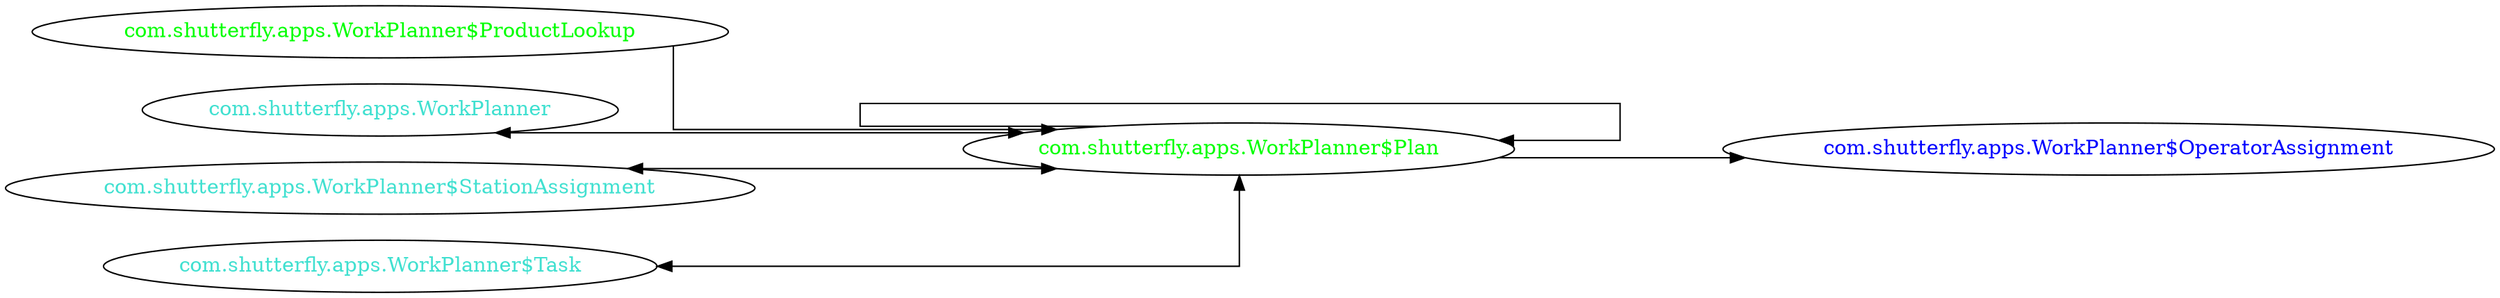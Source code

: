 digraph dependencyGraph {
 concentrate=true;
 ranksep="2.0";
 rankdir="LR"; 
 splines="ortho";
"com.shutterfly.apps.WorkPlanner$Plan" [fontcolor="red"];
"com.shutterfly.apps.WorkPlanner$OperatorAssignment" [ fontcolor="blue" ];
"com.shutterfly.apps.WorkPlanner$Plan"->"com.shutterfly.apps.WorkPlanner$OperatorAssignment";
"com.shutterfly.apps.WorkPlanner$Plan" [ fontcolor="green" ];
"com.shutterfly.apps.WorkPlanner$Plan"->"com.shutterfly.apps.WorkPlanner$Plan";
"com.shutterfly.apps.WorkPlanner$ProductLookup" [ fontcolor="green" ];
"com.shutterfly.apps.WorkPlanner$ProductLookup"->"com.shutterfly.apps.WorkPlanner$Plan";
"com.shutterfly.apps.WorkPlanner" [ fontcolor="turquoise" ];
"com.shutterfly.apps.WorkPlanner"->"com.shutterfly.apps.WorkPlanner$Plan" [dir=both];
"com.shutterfly.apps.WorkPlanner$StationAssignment" [ fontcolor="turquoise" ];
"com.shutterfly.apps.WorkPlanner$StationAssignment"->"com.shutterfly.apps.WorkPlanner$Plan" [dir=both];
"com.shutterfly.apps.WorkPlanner$Task" [ fontcolor="turquoise" ];
"com.shutterfly.apps.WorkPlanner$Task"->"com.shutterfly.apps.WorkPlanner$Plan" [dir=both];
}